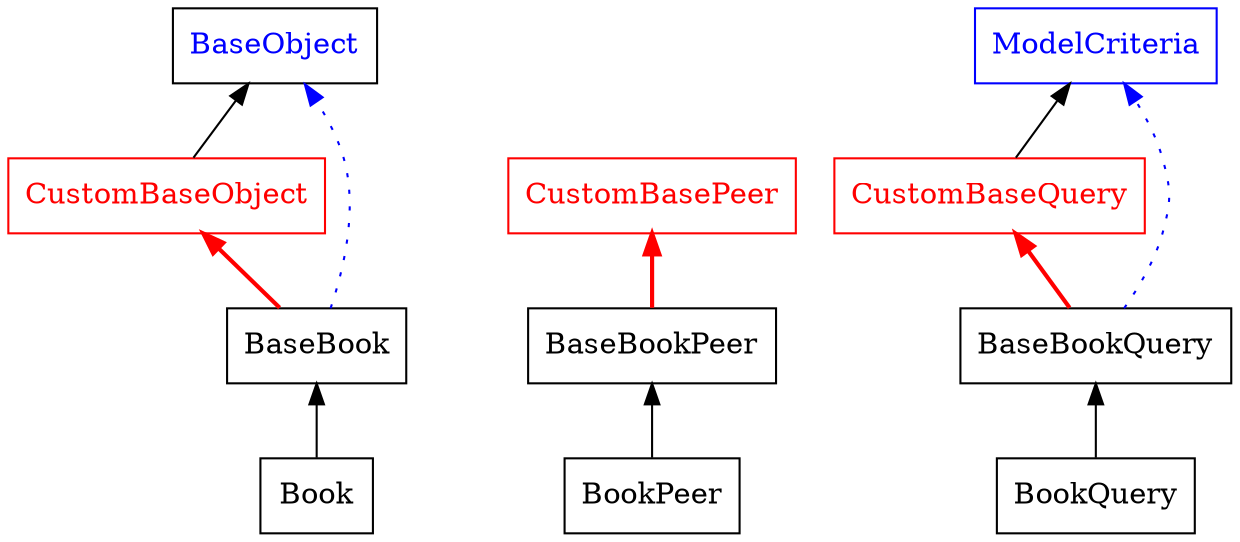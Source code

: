 digraph G {
    rankdir = BT
    node [shape=box]

    Book
    BookPeer
    BookQuery
    CustomBaseObject [color = red fontcolor = red]
    CustomBasePeer [color = red fontcolor = red]
    CustomBaseQuery [color = red fontcolor = red]
    BaseObject [color = blu fontcolor = blue]
    ModelCriteria [color = blue fontcolor = blue]

    Book -> BaseBook ;
    BookQuery -> BaseBookQuery ;
    BookPeer -> BaseBookPeer ;
    BaseBook -> CustomBaseObject [ color = red style = bold ];
    BaseBookQuery -> CustomBaseQuery [ color = red style = bold ];
    BaseBookPeer -> CustomBasePeer [ color = red style = bold ];
    CustomBaseObject -> BaseObject;
    CustomBaseQuery -> ModelCriteria;
    BaseBook -> BaseObject [ color = blue style = dotted ];
    BaseBookQuery -> ModelCriteria [ color = blue style = dotted ];
    
}
